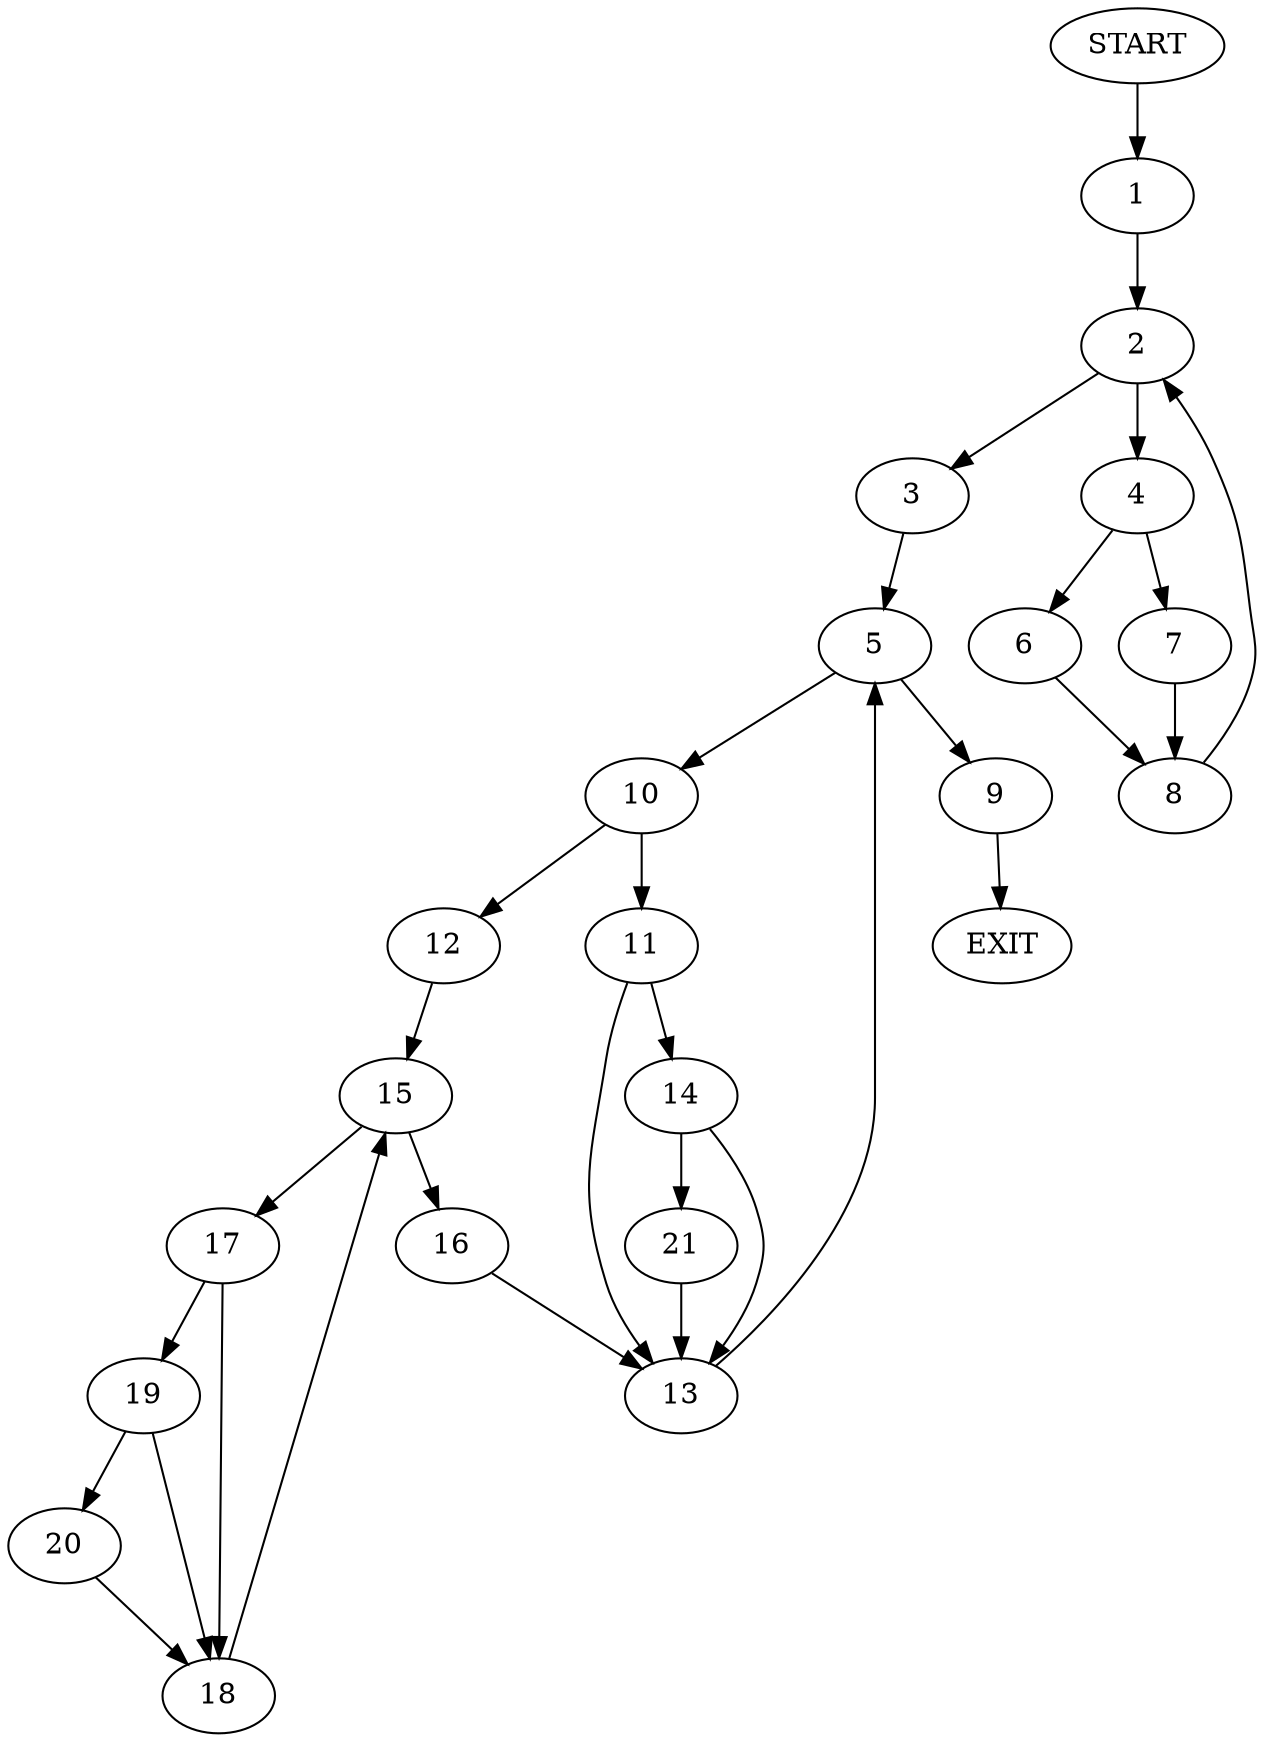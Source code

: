 digraph {
0 [label="START"]
22 [label="EXIT"]
0 -> 1
1 -> 2
2 -> 3
2 -> 4
3 -> 5
4 -> 6
4 -> 7
7 -> 8
6 -> 8
8 -> 2
5 -> 9
5 -> 10
10 -> 11
10 -> 12
9 -> 22
11 -> 13
11 -> 14
12 -> 15
15 -> 16
15 -> 17
16 -> 13
17 -> 18
17 -> 19
19 -> 18
19 -> 20
18 -> 15
20 -> 18
13 -> 5
14 -> 13
14 -> 21
21 -> 13
}
